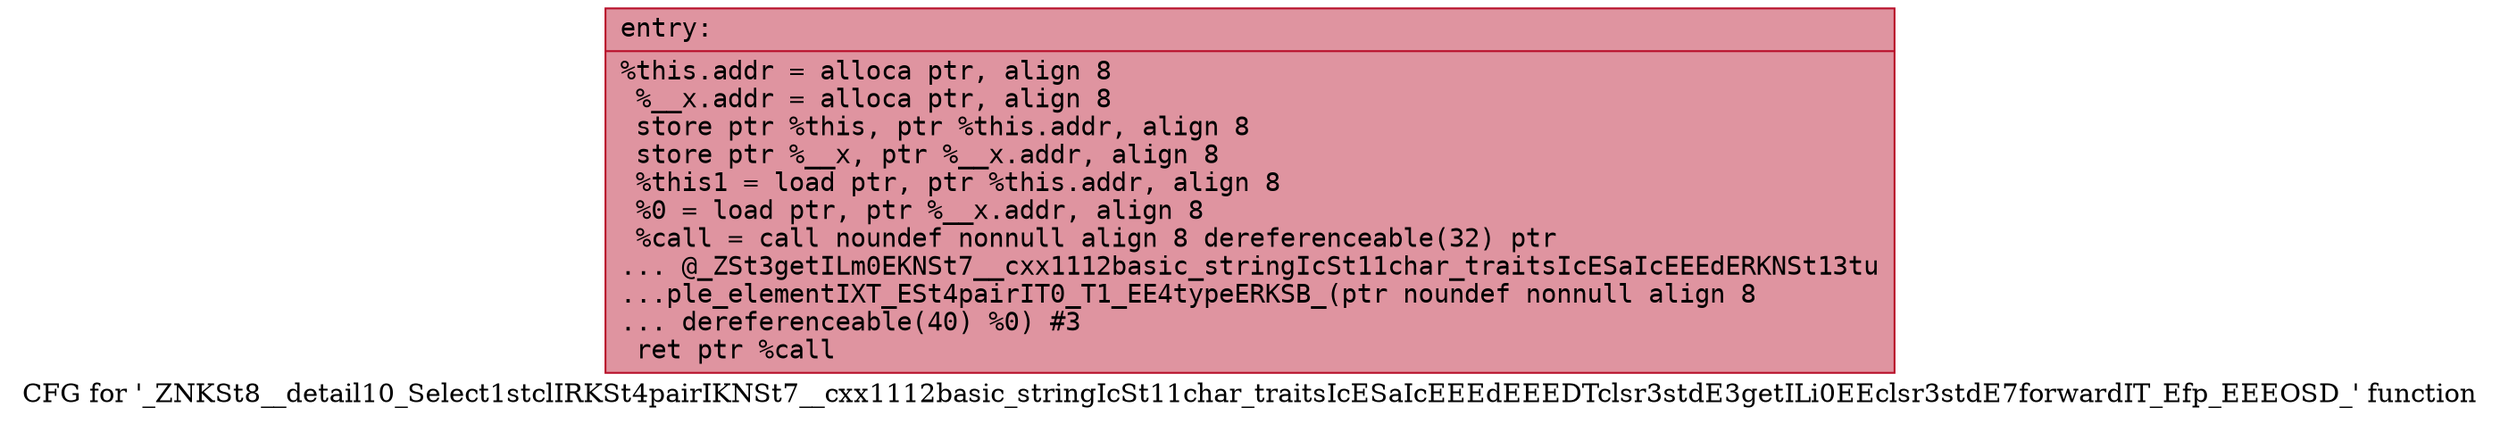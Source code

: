 digraph "CFG for '_ZNKSt8__detail10_Select1stclIRKSt4pairIKNSt7__cxx1112basic_stringIcSt11char_traitsIcESaIcEEEdEEEDTclsr3stdE3getILi0EEclsr3stdE7forwardIT_Efp_EEEOSD_' function" {
	label="CFG for '_ZNKSt8__detail10_Select1stclIRKSt4pairIKNSt7__cxx1112basic_stringIcSt11char_traitsIcESaIcEEEdEEEDTclsr3stdE3getILi0EEclsr3stdE7forwardIT_Efp_EEEOSD_' function";

	Node0x556bfe9d6e80 [shape=record,color="#b70d28ff", style=filled, fillcolor="#b70d2870" fontname="Courier",label="{entry:\l|  %this.addr = alloca ptr, align 8\l  %__x.addr = alloca ptr, align 8\l  store ptr %this, ptr %this.addr, align 8\l  store ptr %__x, ptr %__x.addr, align 8\l  %this1 = load ptr, ptr %this.addr, align 8\l  %0 = load ptr, ptr %__x.addr, align 8\l  %call = call noundef nonnull align 8 dereferenceable(32) ptr\l... @_ZSt3getILm0EKNSt7__cxx1112basic_stringIcSt11char_traitsIcESaIcEEEdERKNSt13tu\l...ple_elementIXT_ESt4pairIT0_T1_EE4typeERKSB_(ptr noundef nonnull align 8\l... dereferenceable(40) %0) #3\l  ret ptr %call\l}"];
}
